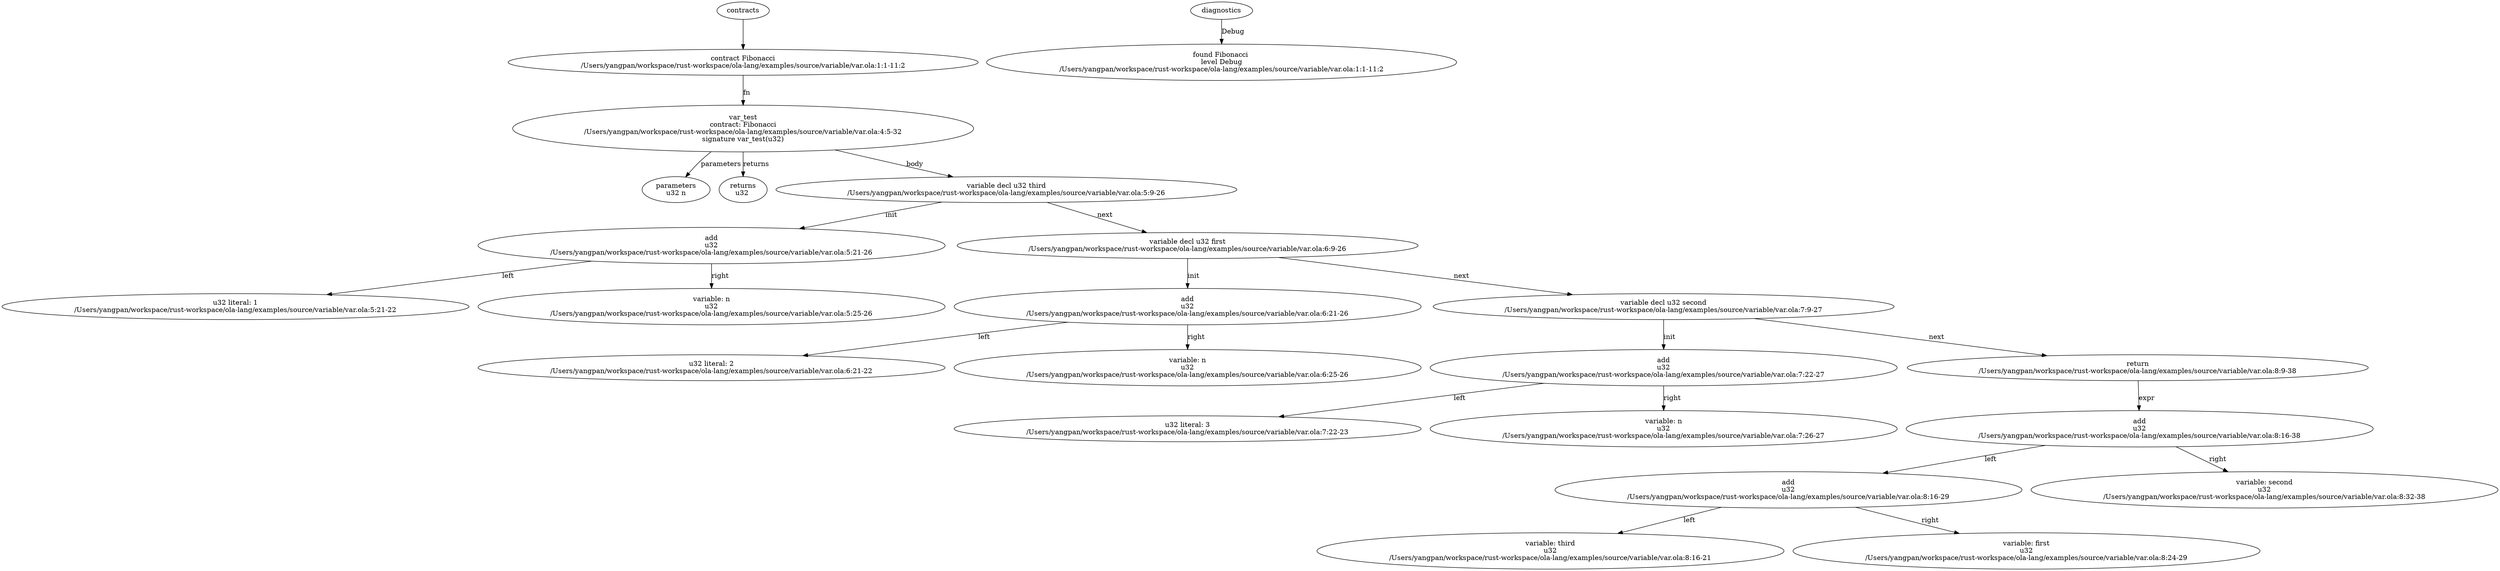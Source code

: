 strict digraph "/Users/yangpan/workspace/rust-workspace/ola-lang/examples/source/variable/var.ola" {
	contract [label="contract Fibonacci\n/Users/yangpan/workspace/rust-workspace/ola-lang/examples/source/variable/var.ola:1:1-11:2"]
	var_test [label="var_test\ncontract: Fibonacci\n/Users/yangpan/workspace/rust-workspace/ola-lang/examples/source/variable/var.ola:4:5-32\nsignature var_test(u32)"]
	parameters [label="parameters\nu32 n"]
	returns [label="returns\nu32 "]
	var_decl [label="variable decl u32 third\n/Users/yangpan/workspace/rust-workspace/ola-lang/examples/source/variable/var.ola:5:9-26"]
	add [label="add\nu32\n/Users/yangpan/workspace/rust-workspace/ola-lang/examples/source/variable/var.ola:5:21-26"]
	number_literal [label="u32 literal: 1\n/Users/yangpan/workspace/rust-workspace/ola-lang/examples/source/variable/var.ola:5:21-22"]
	variable [label="variable: n\nu32\n/Users/yangpan/workspace/rust-workspace/ola-lang/examples/source/variable/var.ola:5:25-26"]
	var_decl_9 [label="variable decl u32 first\n/Users/yangpan/workspace/rust-workspace/ola-lang/examples/source/variable/var.ola:6:9-26"]
	add_10 [label="add\nu32\n/Users/yangpan/workspace/rust-workspace/ola-lang/examples/source/variable/var.ola:6:21-26"]
	number_literal_11 [label="u32 literal: 2\n/Users/yangpan/workspace/rust-workspace/ola-lang/examples/source/variable/var.ola:6:21-22"]
	variable_12 [label="variable: n\nu32\n/Users/yangpan/workspace/rust-workspace/ola-lang/examples/source/variable/var.ola:6:25-26"]
	var_decl_13 [label="variable decl u32 second\n/Users/yangpan/workspace/rust-workspace/ola-lang/examples/source/variable/var.ola:7:9-27"]
	add_14 [label="add\nu32\n/Users/yangpan/workspace/rust-workspace/ola-lang/examples/source/variable/var.ola:7:22-27"]
	number_literal_15 [label="u32 literal: 3\n/Users/yangpan/workspace/rust-workspace/ola-lang/examples/source/variable/var.ola:7:22-23"]
	variable_16 [label="variable: n\nu32\n/Users/yangpan/workspace/rust-workspace/ola-lang/examples/source/variable/var.ola:7:26-27"]
	return [label="return\n/Users/yangpan/workspace/rust-workspace/ola-lang/examples/source/variable/var.ola:8:9-38"]
	add_18 [label="add\nu32\n/Users/yangpan/workspace/rust-workspace/ola-lang/examples/source/variable/var.ola:8:16-38"]
	add_19 [label="add\nu32\n/Users/yangpan/workspace/rust-workspace/ola-lang/examples/source/variable/var.ola:8:16-29"]
	variable_20 [label="variable: third\nu32\n/Users/yangpan/workspace/rust-workspace/ola-lang/examples/source/variable/var.ola:8:16-21"]
	variable_21 [label="variable: first\nu32\n/Users/yangpan/workspace/rust-workspace/ola-lang/examples/source/variable/var.ola:8:24-29"]
	variable_22 [label="variable: second\nu32\n/Users/yangpan/workspace/rust-workspace/ola-lang/examples/source/variable/var.ola:8:32-38"]
	diagnostic [label="found Fibonacci \nlevel Debug\n/Users/yangpan/workspace/rust-workspace/ola-lang/examples/source/variable/var.ola:1:1-11:2"]
	contracts -> contract
	contract -> var_test [label="fn"]
	var_test -> parameters [label="parameters"]
	var_test -> returns [label="returns"]
	var_test -> var_decl [label="body"]
	var_decl -> add [label="init"]
	add -> number_literal [label="left"]
	add -> variable [label="right"]
	var_decl -> var_decl_9 [label="next"]
	var_decl_9 -> add_10 [label="init"]
	add_10 -> number_literal_11 [label="left"]
	add_10 -> variable_12 [label="right"]
	var_decl_9 -> var_decl_13 [label="next"]
	var_decl_13 -> add_14 [label="init"]
	add_14 -> number_literal_15 [label="left"]
	add_14 -> variable_16 [label="right"]
	var_decl_13 -> return [label="next"]
	return -> add_18 [label="expr"]
	add_18 -> add_19 [label="left"]
	add_19 -> variable_20 [label="left"]
	add_19 -> variable_21 [label="right"]
	add_18 -> variable_22 [label="right"]
	diagnostics -> diagnostic [label="Debug"]
}
